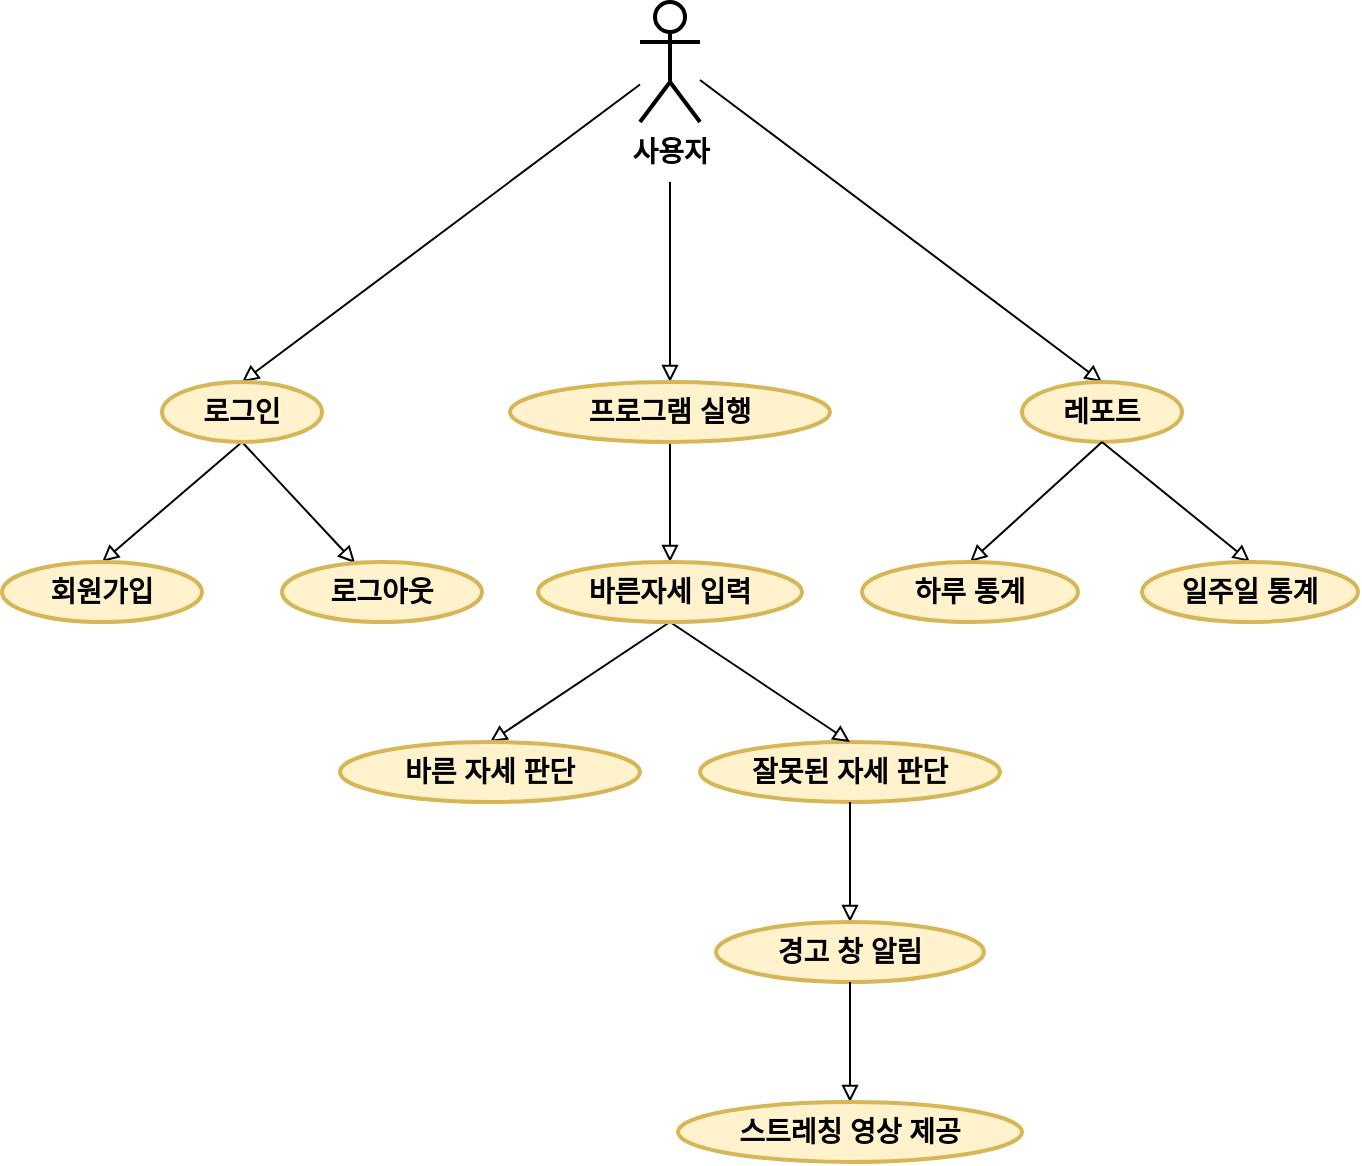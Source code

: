 <mxfile version="13.7.7" type="github"><diagram id="C5RBs43oDa-KdzZeNtuy" name="Page-1"><mxGraphModel dx="1422" dy="762" grid="1" gridSize="10" guides="1" tooltips="1" connect="1" arrows="1" fold="1" page="1" pageScale="1" pageWidth="827" pageHeight="1169" math="0" shadow="0"><root><mxCell id="WIyWlLk6GJQsqaUBKTNV-0"/><mxCell id="WIyWlLk6GJQsqaUBKTNV-1" parent="WIyWlLk6GJQsqaUBKTNV-0"/><mxCell id="zU_Pd_GbS1i8WFt8vFwJ-0" value="&lt;b&gt;&lt;font style=&quot;font-size: 14px&quot;&gt;사용자&lt;/font&gt;&lt;/b&gt;" style="shape=umlActor;verticalLabelPosition=bottom;verticalAlign=top;html=1;outlineConnect=0;strokeWidth=2;" parent="WIyWlLk6GJQsqaUBKTNV-1" vertex="1"><mxGeometry x="399" y="50" width="30" height="60" as="geometry"/></mxCell><mxCell id="zU_Pd_GbS1i8WFt8vFwJ-15" style="rounded=0;orthogonalLoop=1;jettySize=auto;html=1;exitX=0.5;exitY=1;exitDx=0;exitDy=0;entryX=0.5;entryY=0;entryDx=0;entryDy=0;fontSize=14;endArrow=block;endFill=0;" parent="WIyWlLk6GJQsqaUBKTNV-1" source="zU_Pd_GbS1i8WFt8vFwJ-1" target="zU_Pd_GbS1i8WFt8vFwJ-7" edge="1"><mxGeometry relative="1" as="geometry"/></mxCell><mxCell id="zU_Pd_GbS1i8WFt8vFwJ-16" style="rounded=0;orthogonalLoop=1;jettySize=auto;html=1;exitX=0.5;exitY=1;exitDx=0;exitDy=0;fontSize=14;endArrow=block;endFill=0;" parent="WIyWlLk6GJQsqaUBKTNV-1" source="zU_Pd_GbS1i8WFt8vFwJ-1" target="zU_Pd_GbS1i8WFt8vFwJ-8" edge="1"><mxGeometry relative="1" as="geometry"/></mxCell><mxCell id="zU_Pd_GbS1i8WFt8vFwJ-18" style="rounded=0;orthogonalLoop=1;jettySize=auto;html=1;exitX=0.5;exitY=0;exitDx=0;exitDy=0;fontSize=14;endArrow=none;endFill=0;startArrow=block;startFill=0;" parent="WIyWlLk6GJQsqaUBKTNV-1" source="zU_Pd_GbS1i8WFt8vFwJ-1" target="zU_Pd_GbS1i8WFt8vFwJ-0" edge="1"><mxGeometry relative="1" as="geometry"><mxPoint x="410" y="140" as="targetPoint"/></mxGeometry></mxCell><mxCell id="zU_Pd_GbS1i8WFt8vFwJ-1" value="로그인" style="ellipse;whiteSpace=wrap;html=1;strokeWidth=2;fillColor=#fff2cc;strokeColor=#d6b656;fontStyle=1;fontSize=14;" parent="WIyWlLk6GJQsqaUBKTNV-1" vertex="1"><mxGeometry x="160" y="240" width="80" height="30" as="geometry"/></mxCell><mxCell id="zU_Pd_GbS1i8WFt8vFwJ-20" style="rounded=0;orthogonalLoop=1;jettySize=auto;html=1;exitX=0.5;exitY=0;exitDx=0;exitDy=0;startArrow=block;startFill=0;endArrow=none;endFill=0;fontSize=14;" parent="WIyWlLk6GJQsqaUBKTNV-1" source="zU_Pd_GbS1i8WFt8vFwJ-3" edge="1"><mxGeometry relative="1" as="geometry"><mxPoint x="414" y="140" as="targetPoint"/></mxGeometry></mxCell><mxCell id="zU_Pd_GbS1i8WFt8vFwJ-21" style="rounded=0;orthogonalLoop=1;jettySize=auto;html=1;exitX=0.5;exitY=1;exitDx=0;exitDy=0;entryX=0.5;entryY=0;entryDx=0;entryDy=0;startArrow=none;startFill=0;endArrow=block;endFill=0;fontSize=14;" parent="WIyWlLk6GJQsqaUBKTNV-1" source="zU_Pd_GbS1i8WFt8vFwJ-3" target="zU_Pd_GbS1i8WFt8vFwJ-9" edge="1"><mxGeometry relative="1" as="geometry"/></mxCell><mxCell id="zU_Pd_GbS1i8WFt8vFwJ-3" value="프로그램 실행" style="ellipse;whiteSpace=wrap;html=1;strokeWidth=2;fillColor=#fff2cc;strokeColor=#d6b656;fontStyle=1;fontSize=14;" parent="WIyWlLk6GJQsqaUBKTNV-1" vertex="1"><mxGeometry x="334" y="240" width="160" height="30" as="geometry"/></mxCell><mxCell id="zU_Pd_GbS1i8WFt8vFwJ-4" value="잘못된 자세 판단" style="ellipse;whiteSpace=wrap;html=1;strokeWidth=2;fillColor=#fff2cc;strokeColor=#d6b656;fontStyle=1;fontSize=14;" parent="WIyWlLk6GJQsqaUBKTNV-1" vertex="1"><mxGeometry x="429" y="420" width="150" height="30" as="geometry"/></mxCell><mxCell id="zU_Pd_GbS1i8WFt8vFwJ-24" style="rounded=0;orthogonalLoop=1;jettySize=auto;html=1;exitX=0.5;exitY=0;exitDx=0;exitDy=0;startArrow=block;startFill=0;endArrow=none;endFill=0;fontSize=14;" parent="WIyWlLk6GJQsqaUBKTNV-1" source="zU_Pd_GbS1i8WFt8vFwJ-5" edge="1"><mxGeometry relative="1" as="geometry"><mxPoint x="429" y="89" as="targetPoint"/></mxGeometry></mxCell><mxCell id="zU_Pd_GbS1i8WFt8vFwJ-5" value="레포트" style="ellipse;whiteSpace=wrap;html=1;strokeWidth=2;fillColor=#fff2cc;strokeColor=#d6b656;fontStyle=1;fontSize=14;" parent="WIyWlLk6GJQsqaUBKTNV-1" vertex="1"><mxGeometry x="590" y="240" width="80" height="30" as="geometry"/></mxCell><mxCell id="zU_Pd_GbS1i8WFt8vFwJ-7" value="회원가입" style="ellipse;whiteSpace=wrap;html=1;strokeWidth=2;fillColor=#fff2cc;strokeColor=#d6b656;fontStyle=1;fontSize=14;" parent="WIyWlLk6GJQsqaUBKTNV-1" vertex="1"><mxGeometry x="80" y="330" width="100" height="30" as="geometry"/></mxCell><mxCell id="zU_Pd_GbS1i8WFt8vFwJ-8" value="로그아웃" style="ellipse;whiteSpace=wrap;html=1;strokeWidth=2;fillColor=#fff2cc;strokeColor=#d6b656;fontStyle=1;fontSize=14;" parent="WIyWlLk6GJQsqaUBKTNV-1" vertex="1"><mxGeometry x="220" y="330" width="100" height="30" as="geometry"/></mxCell><mxCell id="zU_Pd_GbS1i8WFt8vFwJ-22" style="rounded=0;orthogonalLoop=1;jettySize=auto;html=1;exitX=0.5;exitY=1;exitDx=0;exitDy=0;entryX=0.5;entryY=0;entryDx=0;entryDy=0;startArrow=none;startFill=0;endArrow=block;endFill=0;fontSize=14;" parent="WIyWlLk6GJQsqaUBKTNV-1" source="zU_Pd_GbS1i8WFt8vFwJ-9" target="zU_Pd_GbS1i8WFt8vFwJ-19" edge="1"><mxGeometry relative="1" as="geometry"/></mxCell><mxCell id="zU_Pd_GbS1i8WFt8vFwJ-23" style="rounded=0;orthogonalLoop=1;jettySize=auto;html=1;exitX=0.5;exitY=1;exitDx=0;exitDy=0;entryX=0.5;entryY=0;entryDx=0;entryDy=0;startArrow=none;startFill=0;endArrow=block;endFill=0;fontSize=14;" parent="WIyWlLk6GJQsqaUBKTNV-1" source="zU_Pd_GbS1i8WFt8vFwJ-9" target="zU_Pd_GbS1i8WFt8vFwJ-4" edge="1"><mxGeometry relative="1" as="geometry"/></mxCell><mxCell id="zU_Pd_GbS1i8WFt8vFwJ-9" value="바른자세 입력" style="ellipse;whiteSpace=wrap;html=1;strokeWidth=2;fillColor=#fff2cc;strokeColor=#d6b656;fontStyle=1;fontSize=14;" parent="WIyWlLk6GJQsqaUBKTNV-1" vertex="1"><mxGeometry x="348" y="330" width="132" height="30" as="geometry"/></mxCell><mxCell id="zU_Pd_GbS1i8WFt8vFwJ-19" value="바른 자세 판단" style="ellipse;whiteSpace=wrap;html=1;strokeWidth=2;fillColor=#fff2cc;strokeColor=#d6b656;fontStyle=1;fontSize=14;" parent="WIyWlLk6GJQsqaUBKTNV-1" vertex="1"><mxGeometry x="249" y="420" width="150" height="30" as="geometry"/></mxCell><mxCell id="zU_Pd_GbS1i8WFt8vFwJ-27" style="edgeStyle=none;rounded=0;orthogonalLoop=1;jettySize=auto;html=1;entryX=0.5;entryY=1;entryDx=0;entryDy=0;startArrow=block;startFill=0;endArrow=none;endFill=0;fontSize=14;" parent="WIyWlLk6GJQsqaUBKTNV-1" source="zU_Pd_GbS1i8WFt8vFwJ-25" target="zU_Pd_GbS1i8WFt8vFwJ-4" edge="1"><mxGeometry relative="1" as="geometry"/></mxCell><mxCell id="zU_Pd_GbS1i8WFt8vFwJ-25" value="경고 창 알림" style="ellipse;whiteSpace=wrap;html=1;strokeWidth=2;fillColor=#fff2cc;strokeColor=#d6b656;fontStyle=1;fontSize=14;" parent="WIyWlLk6GJQsqaUBKTNV-1" vertex="1"><mxGeometry x="437" y="510" width="134" height="30" as="geometry"/></mxCell><mxCell id="zU_Pd_GbS1i8WFt8vFwJ-28" style="edgeStyle=none;rounded=0;orthogonalLoop=1;jettySize=auto;html=1;entryX=0.5;entryY=1;entryDx=0;entryDy=0;startArrow=block;startFill=0;endArrow=none;endFill=0;fontSize=14;" parent="WIyWlLk6GJQsqaUBKTNV-1" source="zU_Pd_GbS1i8WFt8vFwJ-29" edge="1"><mxGeometry relative="1" as="geometry"><mxPoint x="504" y="540" as="targetPoint"/></mxGeometry></mxCell><mxCell id="zU_Pd_GbS1i8WFt8vFwJ-29" value="스트레칭 영상 제공" style="ellipse;whiteSpace=wrap;html=1;strokeWidth=2;fillColor=#fff2cc;strokeColor=#d6b656;fontStyle=1;fontSize=14;" parent="WIyWlLk6GJQsqaUBKTNV-1" vertex="1"><mxGeometry x="418" y="600" width="172" height="30" as="geometry"/></mxCell><mxCell id="zU_Pd_GbS1i8WFt8vFwJ-34" style="edgeStyle=none;rounded=0;orthogonalLoop=1;jettySize=auto;html=1;exitX=0.5;exitY=0;exitDx=0;exitDy=0;entryX=0.5;entryY=1;entryDx=0;entryDy=0;startArrow=block;startFill=0;endArrow=none;endFill=0;fontSize=14;" parent="WIyWlLk6GJQsqaUBKTNV-1" source="zU_Pd_GbS1i8WFt8vFwJ-30" target="zU_Pd_GbS1i8WFt8vFwJ-5" edge="1"><mxGeometry relative="1" as="geometry"/></mxCell><mxCell id="zU_Pd_GbS1i8WFt8vFwJ-30" value="하루 통계" style="ellipse;whiteSpace=wrap;html=1;strokeWidth=2;fillColor=#fff2cc;strokeColor=#d6b656;fontStyle=1;fontSize=14;" parent="WIyWlLk6GJQsqaUBKTNV-1" vertex="1"><mxGeometry x="510" y="330" width="108" height="30" as="geometry"/></mxCell><mxCell id="zU_Pd_GbS1i8WFt8vFwJ-35" style="edgeStyle=none;rounded=0;orthogonalLoop=1;jettySize=auto;html=1;exitX=0.5;exitY=0;exitDx=0;exitDy=0;startArrow=block;startFill=0;endArrow=none;endFill=0;fontSize=14;" parent="WIyWlLk6GJQsqaUBKTNV-1" source="zU_Pd_GbS1i8WFt8vFwJ-31" edge="1"><mxGeometry relative="1" as="geometry"><mxPoint x="630" y="270" as="targetPoint"/></mxGeometry></mxCell><mxCell id="zU_Pd_GbS1i8WFt8vFwJ-31" value="일주일 통계" style="ellipse;whiteSpace=wrap;html=1;strokeWidth=2;fillColor=#fff2cc;strokeColor=#d6b656;fontStyle=1;fontSize=14;" parent="WIyWlLk6GJQsqaUBKTNV-1" vertex="1"><mxGeometry x="650" y="330" width="108" height="30" as="geometry"/></mxCell></root></mxGraphModel></diagram></mxfile>